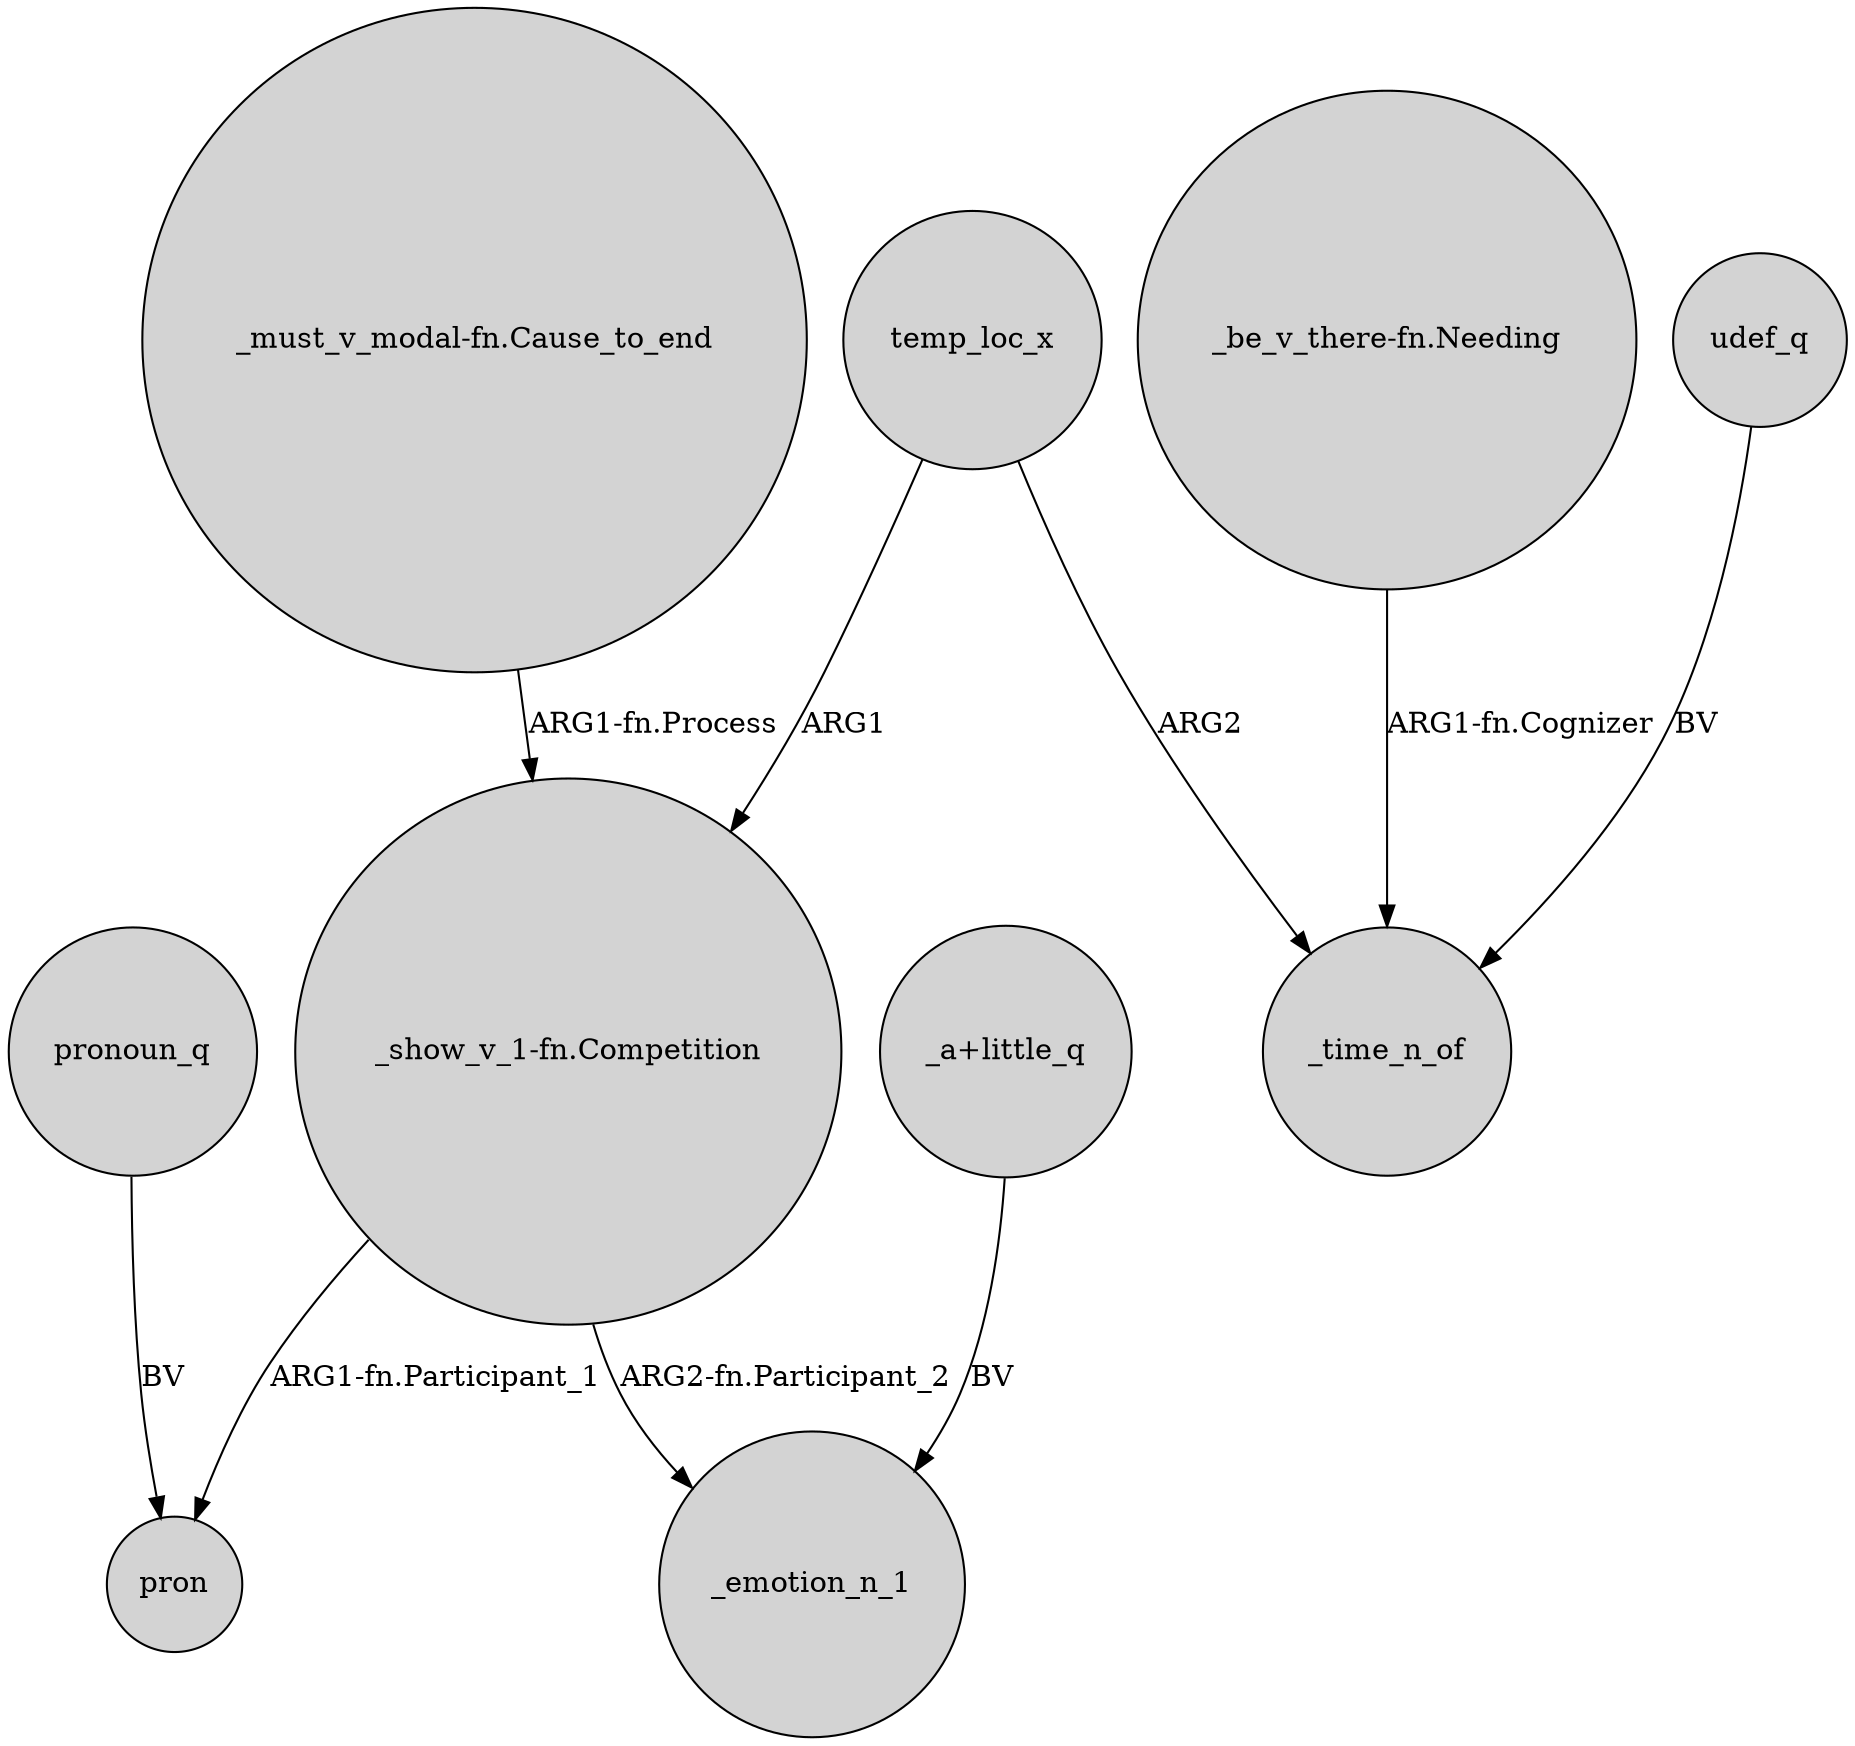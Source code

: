 digraph {
	node [shape=circle style=filled]
	"_show_v_1-fn.Competition" -> pron [label="ARG1-fn.Participant_1"]
	"_must_v_modal-fn.Cause_to_end" -> "_show_v_1-fn.Competition" [label="ARG1-fn.Process"]
	udef_q -> _time_n_of [label=BV]
	"_show_v_1-fn.Competition" -> _emotion_n_1 [label="ARG2-fn.Participant_2"]
	"_a+little_q" -> _emotion_n_1 [label=BV]
	temp_loc_x -> _time_n_of [label=ARG2]
	temp_loc_x -> "_show_v_1-fn.Competition" [label=ARG1]
	pronoun_q -> pron [label=BV]
	"_be_v_there-fn.Needing" -> _time_n_of [label="ARG1-fn.Cognizer"]
}
